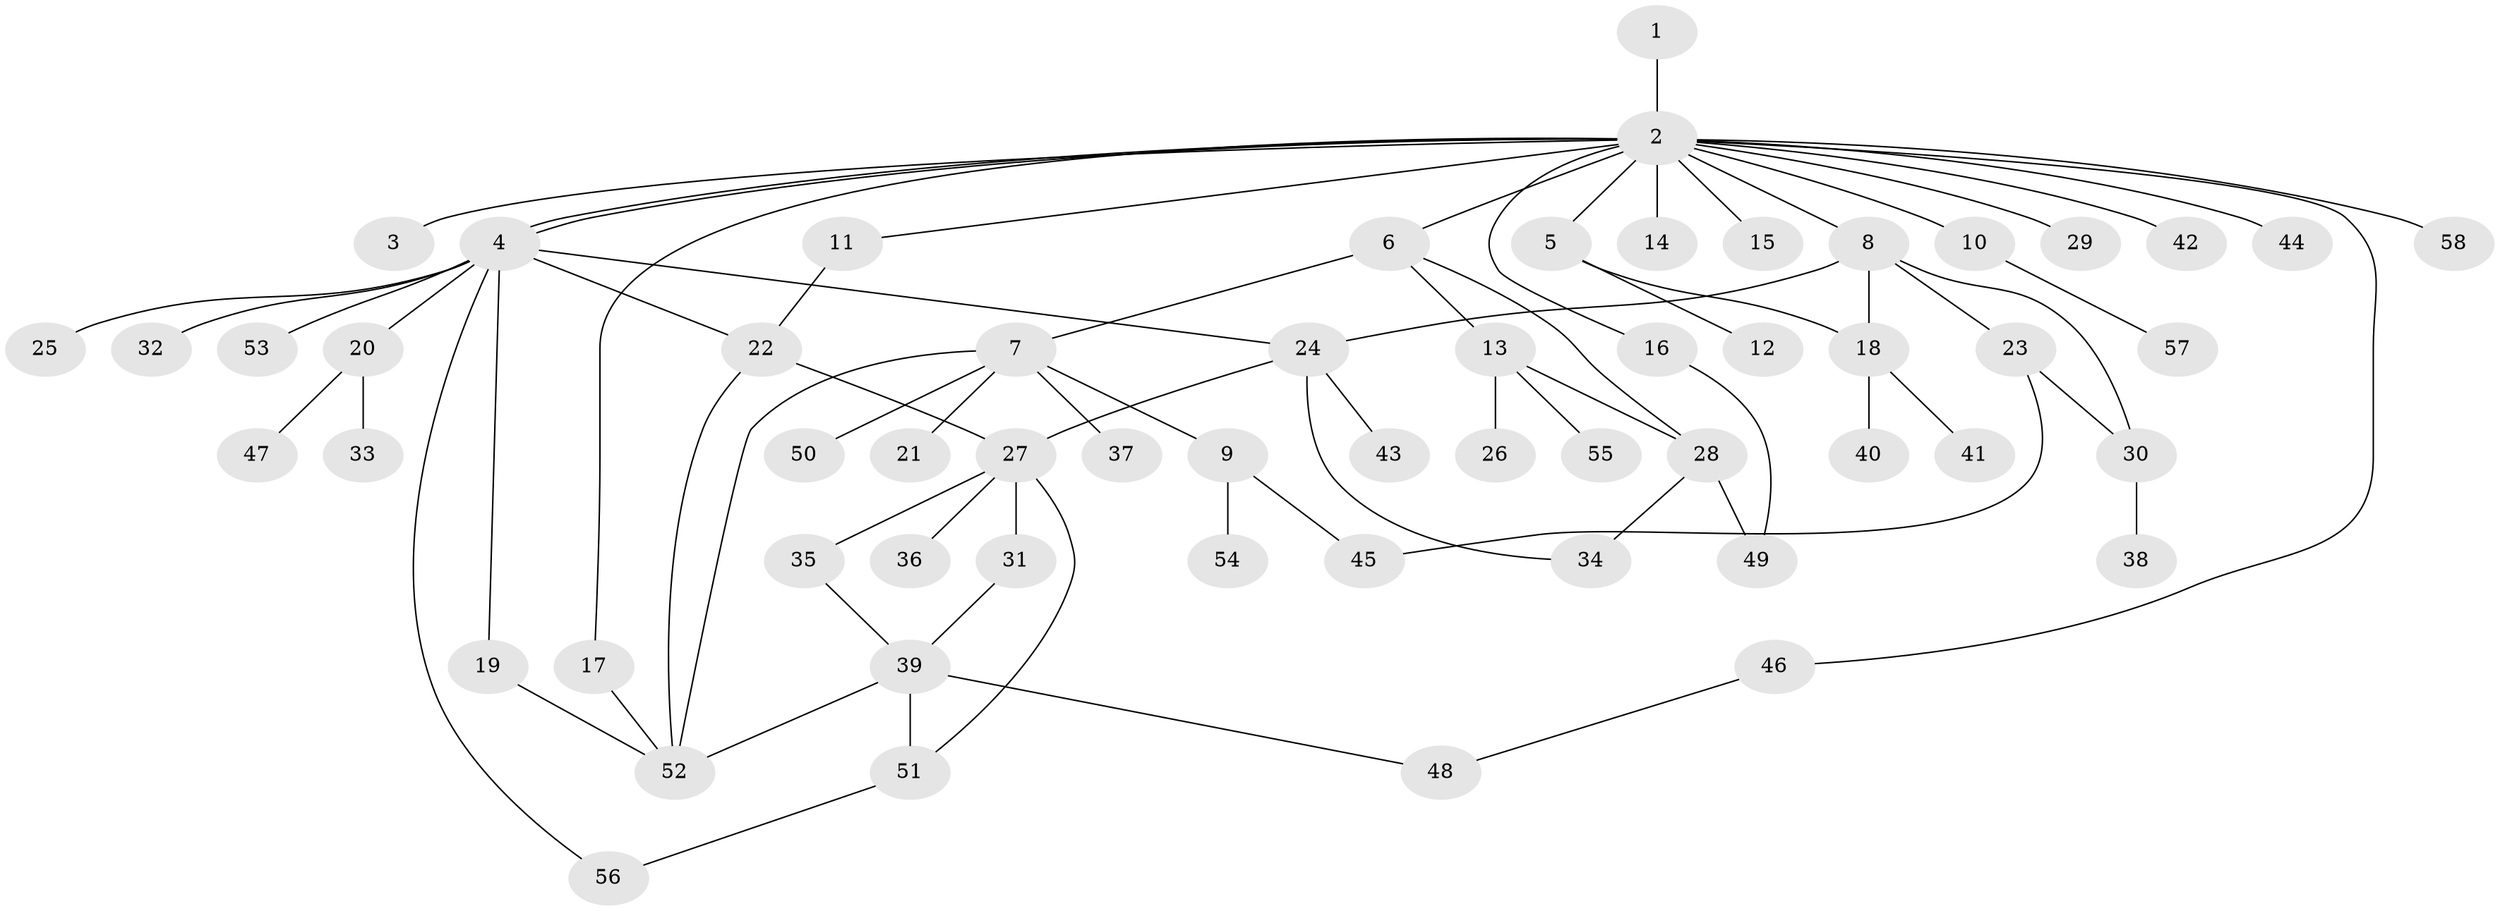 // coarse degree distribution, {14: 0.037037037037037035, 1: 0.5555555555555556, 8: 0.07407407407407407, 2: 0.2222222222222222, 11: 0.037037037037037035, 5: 0.037037037037037035, 3: 0.037037037037037035}
// Generated by graph-tools (version 1.1) at 2025/18/03/04/25 18:18:16]
// undirected, 58 vertices, 75 edges
graph export_dot {
graph [start="1"]
  node [color=gray90,style=filled];
  1;
  2;
  3;
  4;
  5;
  6;
  7;
  8;
  9;
  10;
  11;
  12;
  13;
  14;
  15;
  16;
  17;
  18;
  19;
  20;
  21;
  22;
  23;
  24;
  25;
  26;
  27;
  28;
  29;
  30;
  31;
  32;
  33;
  34;
  35;
  36;
  37;
  38;
  39;
  40;
  41;
  42;
  43;
  44;
  45;
  46;
  47;
  48;
  49;
  50;
  51;
  52;
  53;
  54;
  55;
  56;
  57;
  58;
  1 -- 2;
  2 -- 3;
  2 -- 4;
  2 -- 4;
  2 -- 5;
  2 -- 6;
  2 -- 8;
  2 -- 10;
  2 -- 11;
  2 -- 14;
  2 -- 15;
  2 -- 16;
  2 -- 17;
  2 -- 29;
  2 -- 42;
  2 -- 44;
  2 -- 46;
  2 -- 58;
  4 -- 19;
  4 -- 20;
  4 -- 22;
  4 -- 24;
  4 -- 25;
  4 -- 32;
  4 -- 53;
  4 -- 56;
  5 -- 12;
  5 -- 18;
  6 -- 7;
  6 -- 13;
  6 -- 28;
  7 -- 9;
  7 -- 21;
  7 -- 37;
  7 -- 50;
  7 -- 52;
  8 -- 18;
  8 -- 23;
  8 -- 24;
  8 -- 30;
  9 -- 45;
  9 -- 54;
  10 -- 57;
  11 -- 22;
  13 -- 26;
  13 -- 28;
  13 -- 55;
  16 -- 49;
  17 -- 52;
  18 -- 40;
  18 -- 41;
  19 -- 52;
  20 -- 33;
  20 -- 47;
  22 -- 27;
  22 -- 52;
  23 -- 30;
  23 -- 45;
  24 -- 27;
  24 -- 34;
  24 -- 43;
  27 -- 31;
  27 -- 35;
  27 -- 36;
  27 -- 51;
  28 -- 34;
  28 -- 49;
  30 -- 38;
  31 -- 39;
  35 -- 39;
  39 -- 48;
  39 -- 51;
  39 -- 52;
  46 -- 48;
  51 -- 56;
}
